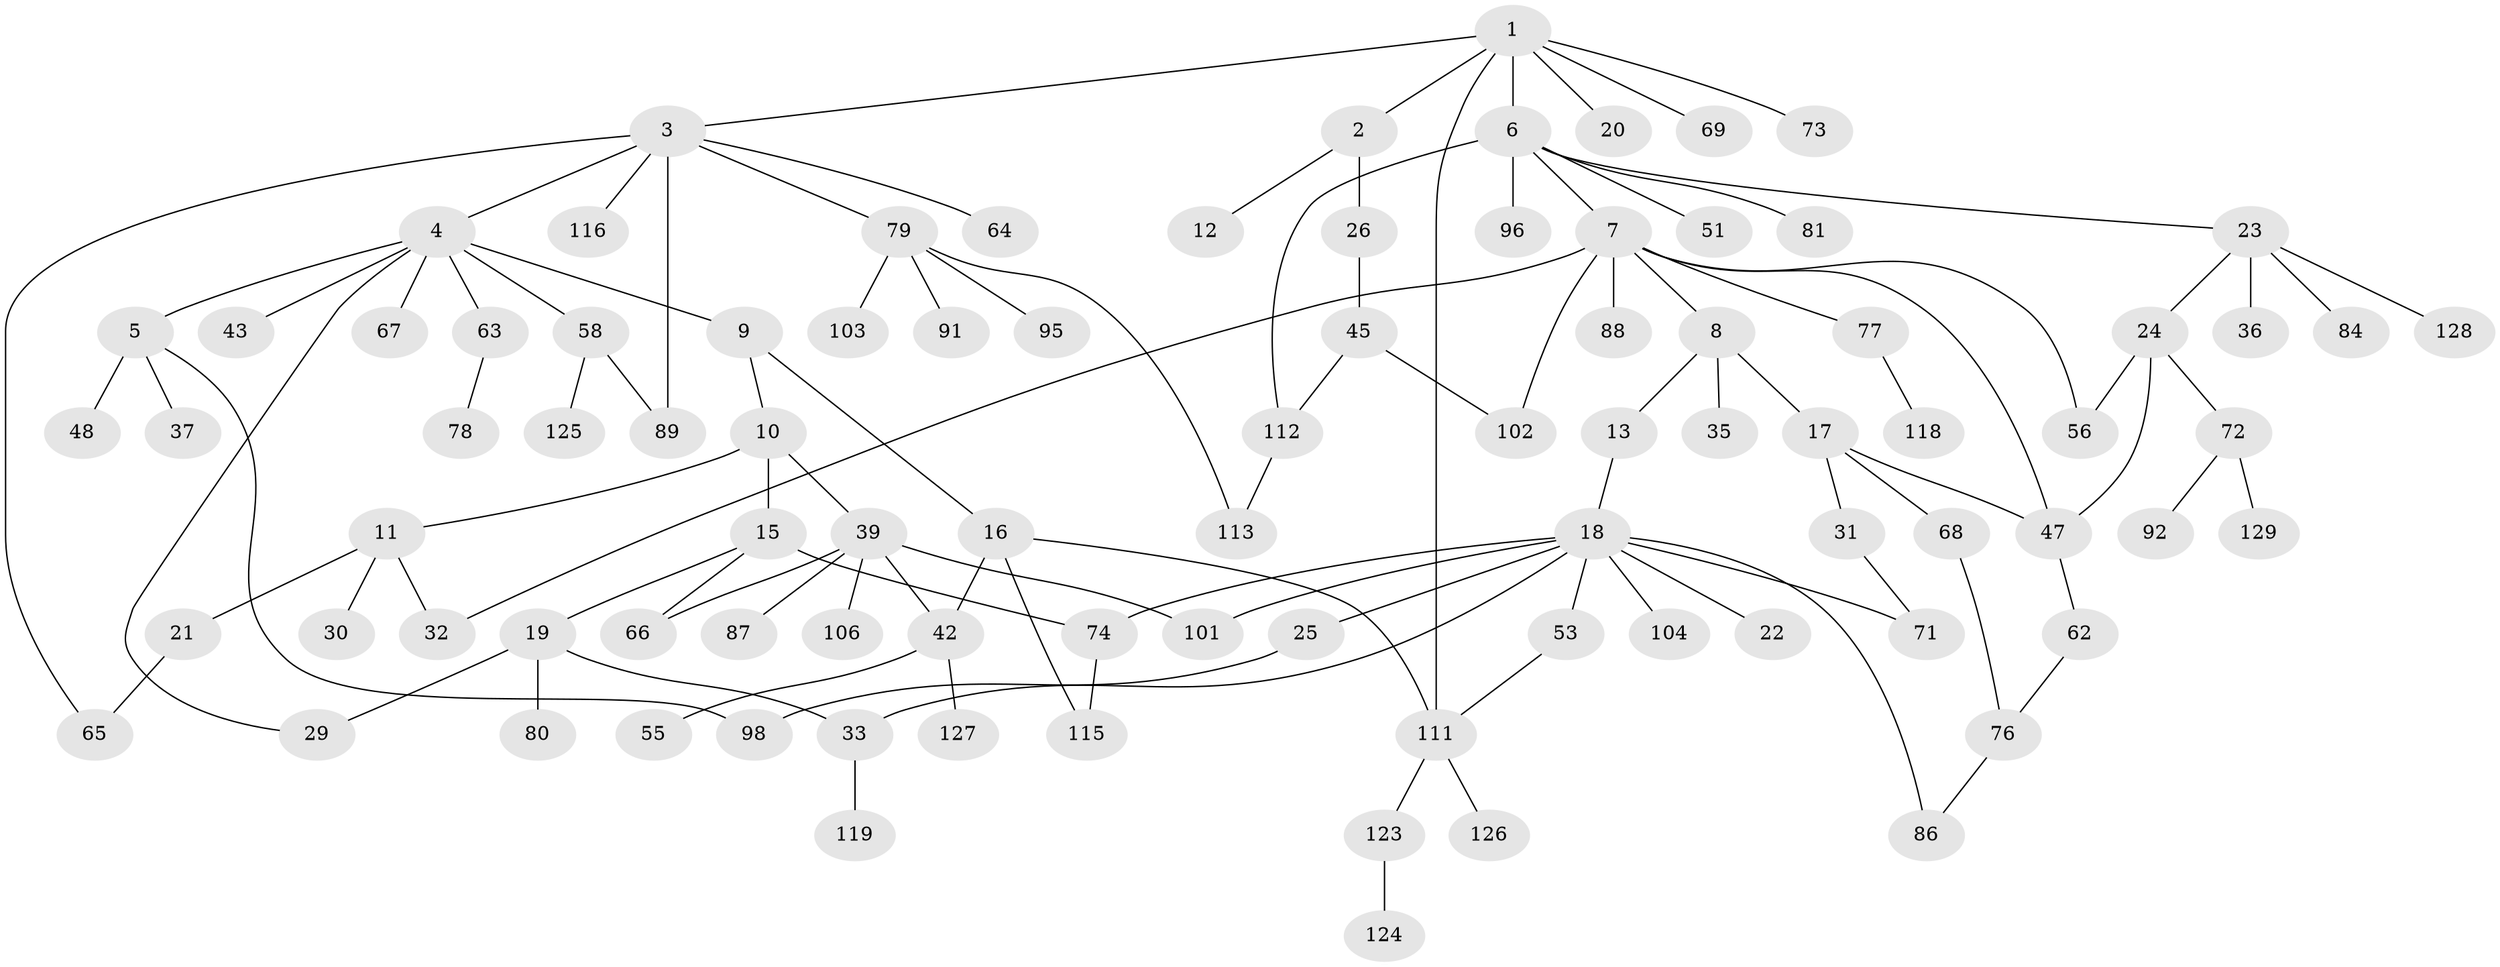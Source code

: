 // Generated by graph-tools (version 1.1) at 2025/51/02/27/25 19:51:40]
// undirected, 91 vertices, 112 edges
graph export_dot {
graph [start="1"]
  node [color=gray90,style=filled];
  1 [super="+40"];
  2 [super="+75"];
  3 [super="+52"];
  4 [super="+28"];
  5 [super="+99"];
  6 [super="+34"];
  7 [super="+61"];
  8 [super="+38"];
  9 [super="+14"];
  10;
  11 [super="+100"];
  12;
  13;
  15 [super="+27"];
  16 [super="+50"];
  17;
  18 [super="+41"];
  19 [super="+59"];
  20;
  21 [super="+93"];
  22 [super="+44"];
  23 [super="+82"];
  24;
  25 [super="+105"];
  26 [super="+54"];
  29;
  30;
  31 [super="+94"];
  32;
  33;
  35 [super="+70"];
  36;
  37;
  39 [super="+57"];
  42 [super="+46"];
  43;
  45 [super="+107"];
  47 [super="+49"];
  48;
  51;
  53;
  55;
  56 [super="+108"];
  58 [super="+60"];
  62;
  63;
  64;
  65;
  66 [super="+83"];
  67;
  68;
  69;
  71;
  72 [super="+117"];
  73 [super="+85"];
  74 [super="+109"];
  76 [super="+120"];
  77 [super="+114"];
  78;
  79 [super="+90"];
  80;
  81;
  84;
  86;
  87;
  88;
  89;
  91;
  92 [super="+121"];
  95 [super="+97"];
  96;
  98;
  101;
  102 [super="+110"];
  103;
  104;
  106;
  111 [super="+122"];
  112;
  113;
  115;
  116;
  118;
  119;
  123;
  124;
  125;
  126;
  127;
  128;
  129;
  1 -- 2;
  1 -- 3;
  1 -- 6;
  1 -- 20;
  1 -- 69;
  1 -- 111;
  1 -- 73;
  2 -- 12;
  2 -- 26;
  3 -- 4;
  3 -- 64;
  3 -- 79;
  3 -- 116;
  3 -- 89;
  3 -- 65;
  4 -- 5;
  4 -- 9;
  4 -- 43;
  4 -- 67;
  4 -- 58;
  4 -- 29;
  4 -- 63;
  5 -- 37;
  5 -- 48;
  5 -- 98;
  6 -- 7;
  6 -- 23;
  6 -- 51;
  6 -- 81;
  6 -- 96;
  6 -- 112;
  7 -- 8;
  7 -- 32;
  7 -- 47;
  7 -- 56;
  7 -- 102;
  7 -- 88;
  7 -- 77;
  8 -- 13;
  8 -- 17;
  8 -- 35;
  9 -- 10;
  9 -- 16;
  10 -- 11;
  10 -- 15;
  10 -- 39;
  11 -- 21;
  11 -- 30;
  11 -- 32;
  13 -- 18;
  15 -- 19;
  15 -- 74;
  15 -- 66;
  16 -- 115;
  16 -- 111;
  16 -- 42;
  17 -- 31;
  17 -- 68;
  17 -- 47;
  18 -- 22;
  18 -- 25;
  18 -- 33;
  18 -- 53;
  18 -- 86;
  18 -- 104;
  18 -- 101;
  18 -- 71;
  18 -- 74;
  19 -- 33;
  19 -- 80;
  19 -- 29;
  21 -- 65;
  23 -- 24;
  23 -- 36;
  23 -- 84;
  23 -- 128;
  24 -- 72;
  24 -- 47;
  24 -- 56;
  25 -- 98;
  26 -- 45;
  31 -- 71;
  33 -- 119;
  39 -- 42;
  39 -- 66;
  39 -- 87;
  39 -- 106;
  39 -- 101;
  42 -- 55;
  42 -- 127;
  45 -- 102;
  45 -- 112;
  47 -- 62;
  53 -- 111;
  58 -- 89;
  58 -- 125;
  62 -- 76;
  63 -- 78;
  68 -- 76;
  72 -- 92;
  72 -- 129;
  74 -- 115;
  76 -- 86;
  77 -- 118;
  79 -- 91;
  79 -- 113;
  79 -- 103;
  79 -- 95;
  111 -- 126;
  111 -- 123;
  112 -- 113;
  123 -- 124;
}
